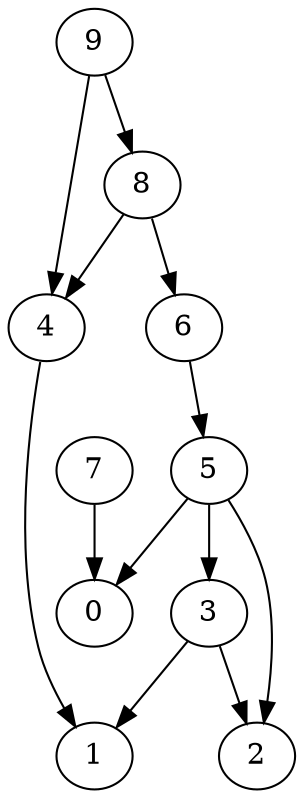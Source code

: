 digraph G {
  graph [splines=true overlap=false]
  node  [shape=ellipse, width=0.3, height=0.3]
  0 [label="0"];
  1 [label="1"];
  2 [label="2"];
  3 [label="3"];
  4 [label="4"];
  5 [label="5"];
  6 [label="6"];
  7 [label="7"];
  8 [label="8"];
  9 [label="9"];
  3 -> 1;
  3 -> 2;
  4 -> 1;
  5 -> 0;
  5 -> 2;
  5 -> 3;
  6 -> 5;
  7 -> 0;
  8 -> 4;
  8 -> 6;
  9 -> 4;
  9 -> 8;
}
